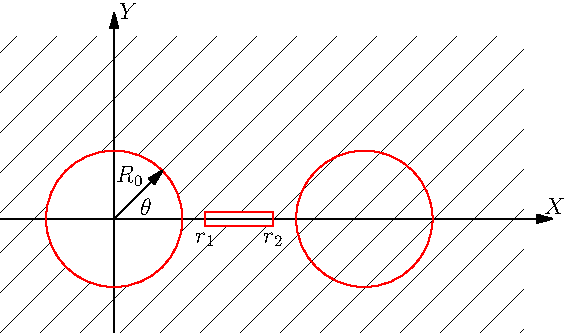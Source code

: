 import graph;
size(10cm,0);
import patterns;
pen helpline = linewidth(0.5bp);
add("hatch",hatch(helpline));
real r=30;
path rec=box((-50,-50),(180,80));
path c1=circle((0,0),r);
path c2=shift(2*r+50,0)*c1;
pair a=(r+10,0),b=(r+40,0),z=(0,3);
path rec2=box(a-z,b+z);
fill((rec^^c1^^rec2),evenodd+pattern("hatch"));
draw(c1^^c2^^rec2,red);
draw((0,0)--r*dir(45),Arrow);
label("$\theta$",r/2*dir(20));
label("$R_0$",2*r/3*dir(70));
label("$r_1$",a-3*z);
label("$r_2$",b-3*z);
xaxis(Label("$X$",align=NE),Arrow);
yaxis(Label("$Y$",align=NE),Arrow);
